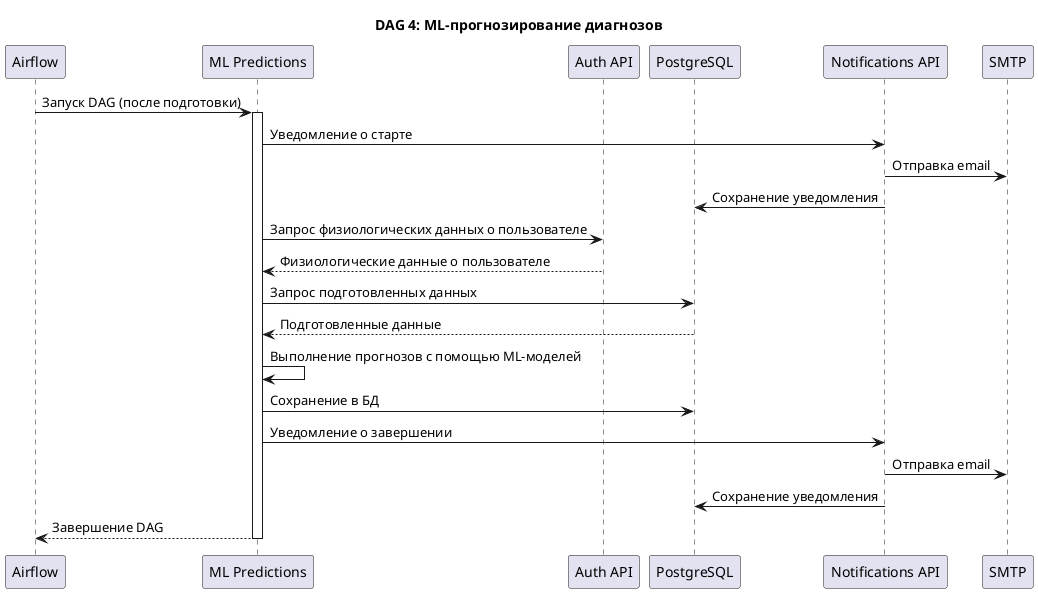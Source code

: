 
@startuml
title DAG 4: ML-прогнозирование диагнозов

participant "Airflow" as Airflow
participant "ML Predictions" as MLsvc
participant "Auth API" as AuthAPI
participant "PostgreSQL" as Postgres
participant "Notifications API" as NotifAPI
participant "SMTP" as SMTP

Airflow -> MLsvc: Запуск DAG (после подготовки)
activate MLsvc

MLsvc -> NotifAPI: Уведомление о старте
NotifAPI -> SMTP: Отправка email
NotifAPI -> Postgres: Сохранение уведомления

MLsvc -> AuthAPI: Запрос физиологических данных о пользователе
AuthAPI --> MLsvc: Физиологические данные о пользователе

MLsvc -> Postgres: Запрос подготовленных данных
Postgres --> MLsvc: Подготовленные данные

MLsvc -> MLsvc: Выполнение прогнозов с помощью ML-моделей
MLsvc -> Postgres: Сохранение в БД

MLsvc -> NotifAPI: Уведомление о завершении
NotifAPI -> SMTP: Отправка email
NotifAPI -> Postgres: Сохранение уведомления

Airflow <-- MLsvc: Завершение DAG
deactivate MLsvc
@enduml
